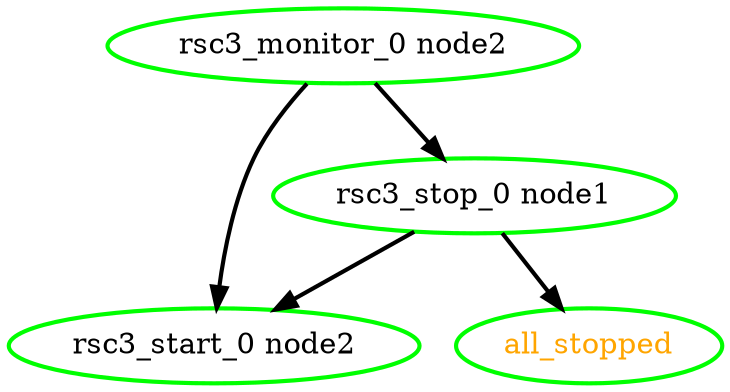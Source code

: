  digraph "g" {
"all_stopped" [ style=bold color="green" fontcolor="orange" ]
"rsc3_monitor_0 node2" -> "rsc3_start_0 node2" [ style = bold]
"rsc3_monitor_0 node2" -> "rsc3_stop_0 node1" [ style = bold]
"rsc3_monitor_0 node2" [ style=bold color="green" fontcolor="black" ]
"rsc3_start_0 node2" [ style=bold color="green" fontcolor="black" ]
"rsc3_stop_0 node1" -> "all_stopped" [ style = bold]
"rsc3_stop_0 node1" -> "rsc3_start_0 node2" [ style = bold]
"rsc3_stop_0 node1" [ style=bold color="green" fontcolor="black" ]
}
